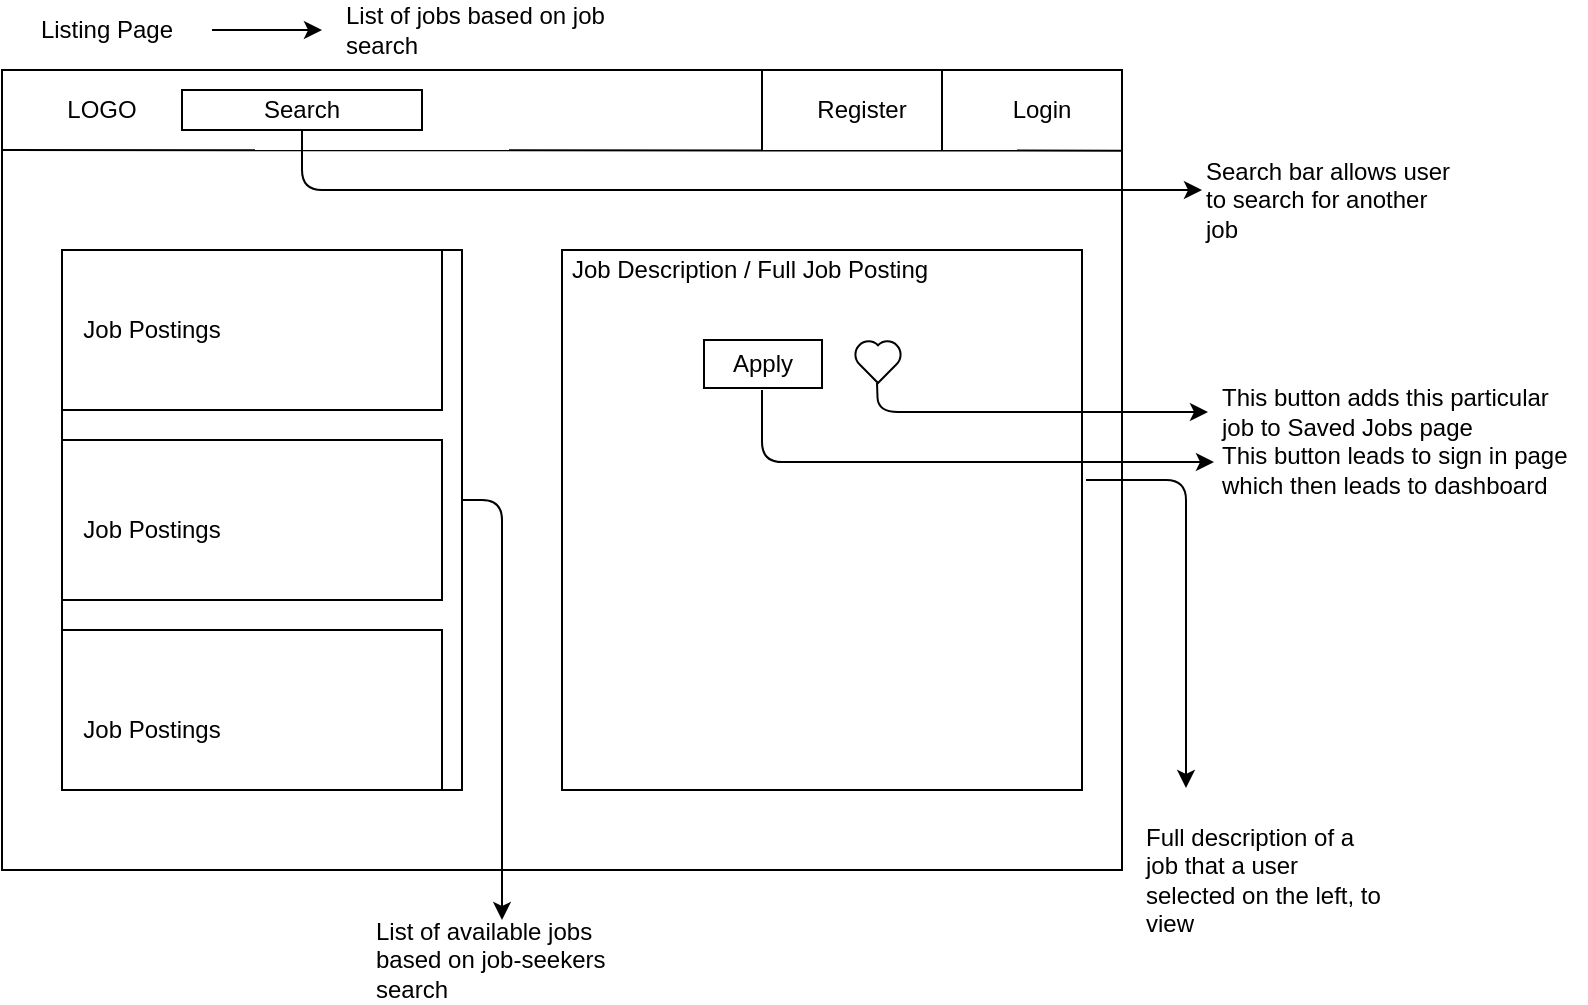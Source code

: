 <mxfile version="13.0.2" type="device"><diagram id="4V3f9UXrJx3cfi-l18IO" name="Page-1"><mxGraphModel dx="1022" dy="420" grid="0" gridSize="10" guides="1" tooltips="1" connect="1" arrows="1" fold="1" page="1" pageScale="1" pageWidth="827" pageHeight="1169" math="0" shadow="0"><root><mxCell id="0"/><mxCell id="1" parent="0"/><mxCell id="zYdsG7QDfXPKYso5bhyN-1" value="" style="rounded=0;whiteSpace=wrap;html=1;" vertex="1" parent="1"><mxGeometry x="40" y="40" width="560" height="400" as="geometry"/></mxCell><mxCell id="zYdsG7QDfXPKYso5bhyN-2" value="" style="endArrow=none;html=1;entryX=1;entryY=0.126;entryDx=0;entryDy=0;entryPerimeter=0;" edge="1" parent="1"><mxGeometry width="50" height="50" relative="1" as="geometry"><mxPoint x="40" y="80" as="sourcePoint"/><mxPoint x="600" y="80.32" as="targetPoint"/></mxGeometry></mxCell><mxCell id="zYdsG7QDfXPKYso5bhyN-10" value="" style="rounded=0;whiteSpace=wrap;html=1;" vertex="1" parent="1"><mxGeometry x="70" y="130" width="200" height="270" as="geometry"/></mxCell><mxCell id="zYdsG7QDfXPKYso5bhyN-11" value="" style="rounded=0;whiteSpace=wrap;html=1;" vertex="1" parent="1"><mxGeometry x="70" y="130" width="190" height="80" as="geometry"/></mxCell><mxCell id="zYdsG7QDfXPKYso5bhyN-12" value="" style="rounded=0;whiteSpace=wrap;html=1;" vertex="1" parent="1"><mxGeometry x="70" y="225" width="190" height="80" as="geometry"/></mxCell><mxCell id="zYdsG7QDfXPKYso5bhyN-13" value="" style="rounded=0;whiteSpace=wrap;html=1;" vertex="1" parent="1"><mxGeometry x="70" y="320" width="190" height="80" as="geometry"/></mxCell><mxCell id="zYdsG7QDfXPKYso5bhyN-14" value="" style="rounded=0;whiteSpace=wrap;html=1;" vertex="1" parent="1"><mxGeometry x="320" y="130" width="260" height="270" as="geometry"/></mxCell><mxCell id="zYdsG7QDfXPKYso5bhyN-15" value="Job Postings" style="text;html=1;strokeColor=none;fillColor=none;align=center;verticalAlign=middle;whiteSpace=wrap;rounded=0;" vertex="1" parent="1"><mxGeometry x="70" y="160" width="90" height="20" as="geometry"/></mxCell><mxCell id="zYdsG7QDfXPKYso5bhyN-16" value="Job Postings" style="text;html=1;strokeColor=none;fillColor=none;align=center;verticalAlign=middle;whiteSpace=wrap;rounded=0;" vertex="1" parent="1"><mxGeometry x="70" y="260" width="90" height="20" as="geometry"/></mxCell><mxCell id="zYdsG7QDfXPKYso5bhyN-17" value="Job Postings" style="text;html=1;strokeColor=none;fillColor=none;align=center;verticalAlign=middle;whiteSpace=wrap;rounded=0;" vertex="1" parent="1"><mxGeometry x="70" y="360" width="90" height="20" as="geometry"/></mxCell><mxCell id="zYdsG7QDfXPKYso5bhyN-18" value="Job Description / Full Job Posting" style="text;html=1;strokeColor=none;fillColor=none;align=center;verticalAlign=middle;whiteSpace=wrap;rounded=0;" vertex="1" parent="1"><mxGeometry x="309" y="130" width="210" height="20" as="geometry"/></mxCell><mxCell id="zYdsG7QDfXPKYso5bhyN-19" value="LOGO" style="text;html=1;strokeColor=none;fillColor=none;align=center;verticalAlign=middle;whiteSpace=wrap;rounded=0;" vertex="1" parent="1"><mxGeometry x="70" y="50" width="40" height="20" as="geometry"/></mxCell><mxCell id="zYdsG7QDfXPKYso5bhyN-28" style="edgeStyle=orthogonalEdgeStyle;rounded=0;orthogonalLoop=1;jettySize=auto;html=1;" edge="1" parent="1" source="zYdsG7QDfXPKYso5bhyN-20"><mxGeometry relative="1" as="geometry"><mxPoint x="200" y="20" as="targetPoint"/></mxGeometry></mxCell><mxCell id="zYdsG7QDfXPKYso5bhyN-20" value="Listing Page" style="text;html=1;strokeColor=none;fillColor=none;align=center;verticalAlign=middle;whiteSpace=wrap;rounded=0;" vertex="1" parent="1"><mxGeometry x="40" y="10" width="105" height="20" as="geometry"/></mxCell><mxCell id="zYdsG7QDfXPKYso5bhyN-23" value="Register" style="text;html=1;strokeColor=none;fillColor=none;align=center;verticalAlign=middle;whiteSpace=wrap;rounded=0;" vertex="1" parent="1"><mxGeometry x="450" y="50" width="40" height="20" as="geometry"/></mxCell><mxCell id="zYdsG7QDfXPKYso5bhyN-24" value="Login" style="text;html=1;strokeColor=none;fillColor=none;align=center;verticalAlign=middle;whiteSpace=wrap;rounded=0;" vertex="1" parent="1"><mxGeometry x="540" y="50" width="40" height="20" as="geometry"/></mxCell><mxCell id="zYdsG7QDfXPKYso5bhyN-25" value="" style="endArrow=none;html=1;" edge="1" parent="1"><mxGeometry width="50" height="50" relative="1" as="geometry"><mxPoint x="510" y="80" as="sourcePoint"/><mxPoint x="510" y="40" as="targetPoint"/></mxGeometry></mxCell><mxCell id="zYdsG7QDfXPKYso5bhyN-26" value="" style="endArrow=none;html=1;" edge="1" parent="1"><mxGeometry width="50" height="50" relative="1" as="geometry"><mxPoint x="420" y="80" as="sourcePoint"/><mxPoint x="420" y="40" as="targetPoint"/></mxGeometry></mxCell><mxCell id="zYdsG7QDfXPKYso5bhyN-29" value="List of jobs based on job search&amp;nbsp;&amp;nbsp;" style="text;html=1;strokeColor=none;fillColor=none;align=left;verticalAlign=middle;whiteSpace=wrap;rounded=0;" vertex="1" parent="1"><mxGeometry x="210" y="10" width="160" height="20" as="geometry"/></mxCell><mxCell id="zYdsG7QDfXPKYso5bhyN-30" value="Search" style="rounded=0;whiteSpace=wrap;html=1;" vertex="1" parent="1"><mxGeometry x="130" y="50" width="120" height="20" as="geometry"/></mxCell><mxCell id="zYdsG7QDfXPKYso5bhyN-33" value="" style="endArrow=classic;html=1;" edge="1" parent="1"><mxGeometry width="50" height="50" relative="1" as="geometry"><mxPoint x="270" y="255" as="sourcePoint"/><mxPoint x="290" y="465" as="targetPoint"/><Array as="points"><mxPoint x="290" y="255"/></Array></mxGeometry></mxCell><mxCell id="zYdsG7QDfXPKYso5bhyN-35" value="List of available jobs based on job-seekers search" style="text;html=1;strokeColor=none;fillColor=none;align=left;verticalAlign=middle;whiteSpace=wrap;rounded=0;" vertex="1" parent="1"><mxGeometry x="225" y="470" width="130" height="30" as="geometry"/></mxCell><mxCell id="zYdsG7QDfXPKYso5bhyN-37" value="" style="endArrow=classic;html=1;" edge="1" parent="1"><mxGeometry width="50" height="50" relative="1" as="geometry"><mxPoint x="190" y="70" as="sourcePoint"/><mxPoint x="640" y="100" as="targetPoint"/><Array as="points"><mxPoint x="190" y="100"/></Array></mxGeometry></mxCell><mxCell id="zYdsG7QDfXPKYso5bhyN-38" value="" style="endArrow=classic;html=1;" edge="1" parent="1"><mxGeometry width="50" height="50" relative="1" as="geometry"><mxPoint x="582" y="245" as="sourcePoint"/><mxPoint x="632" y="399" as="targetPoint"/><Array as="points"><mxPoint x="632" y="245"/></Array></mxGeometry></mxCell><mxCell id="zYdsG7QDfXPKYso5bhyN-39" value="Search bar allows user to search for another job" style="text;html=1;strokeColor=none;fillColor=none;align=left;verticalAlign=middle;whiteSpace=wrap;rounded=0;" vertex="1" parent="1"><mxGeometry x="640" y="80" width="130" height="50" as="geometry"/></mxCell><mxCell id="zYdsG7QDfXPKYso5bhyN-40" value="Full description of a job that a user selected on the left, to view" style="text;html=1;strokeColor=none;fillColor=none;align=left;verticalAlign=middle;whiteSpace=wrap;rounded=0;" vertex="1" parent="1"><mxGeometry x="610" y="420" width="120" height="50" as="geometry"/></mxCell><mxCell id="zYdsG7QDfXPKYso5bhyN-41" value="Apply" style="rounded=0;whiteSpace=wrap;html=1;" vertex="1" parent="1"><mxGeometry x="391" y="175" width="59" height="24" as="geometry"/></mxCell><mxCell id="zYdsG7QDfXPKYso5bhyN-42" value="" style="verticalLabelPosition=bottom;verticalAlign=top;html=1;shape=mxgraph.basic.heart" vertex="1" parent="1"><mxGeometry x="466" y="175" width="24" height="21.5" as="geometry"/></mxCell><mxCell id="zYdsG7QDfXPKYso5bhyN-45" value="" style="endArrow=classic;html=1;" edge="1" parent="1"><mxGeometry width="50" height="50" relative="1" as="geometry"><mxPoint x="420" y="200" as="sourcePoint"/><mxPoint x="646" y="236" as="targetPoint"/><Array as="points"><mxPoint x="420" y="236"/></Array></mxGeometry></mxCell><mxCell id="zYdsG7QDfXPKYso5bhyN-46" value="" style="endArrow=classic;html=1;" edge="1" parent="1"><mxGeometry width="50" height="50" relative="1" as="geometry"><mxPoint x="477.5" y="196.5" as="sourcePoint"/><mxPoint x="643" y="211" as="targetPoint"/><Array as="points"><mxPoint x="478" y="211"/></Array></mxGeometry></mxCell><mxCell id="zYdsG7QDfXPKYso5bhyN-47" value="This button adds this particular job to Saved Jobs page" style="text;html=1;strokeColor=none;fillColor=none;align=left;verticalAlign=middle;whiteSpace=wrap;rounded=0;" vertex="1" parent="1"><mxGeometry x="648" y="199" width="184" height="23" as="geometry"/></mxCell><mxCell id="zYdsG7QDfXPKYso5bhyN-48" value="This button leads to sign in page which then leads to dashboard" style="text;html=1;strokeColor=none;fillColor=none;align=left;verticalAlign=middle;whiteSpace=wrap;rounded=0;" vertex="1" parent="1"><mxGeometry x="648" y="218.5" width="182" height="43" as="geometry"/></mxCell></root></mxGraphModel></diagram></mxfile>
